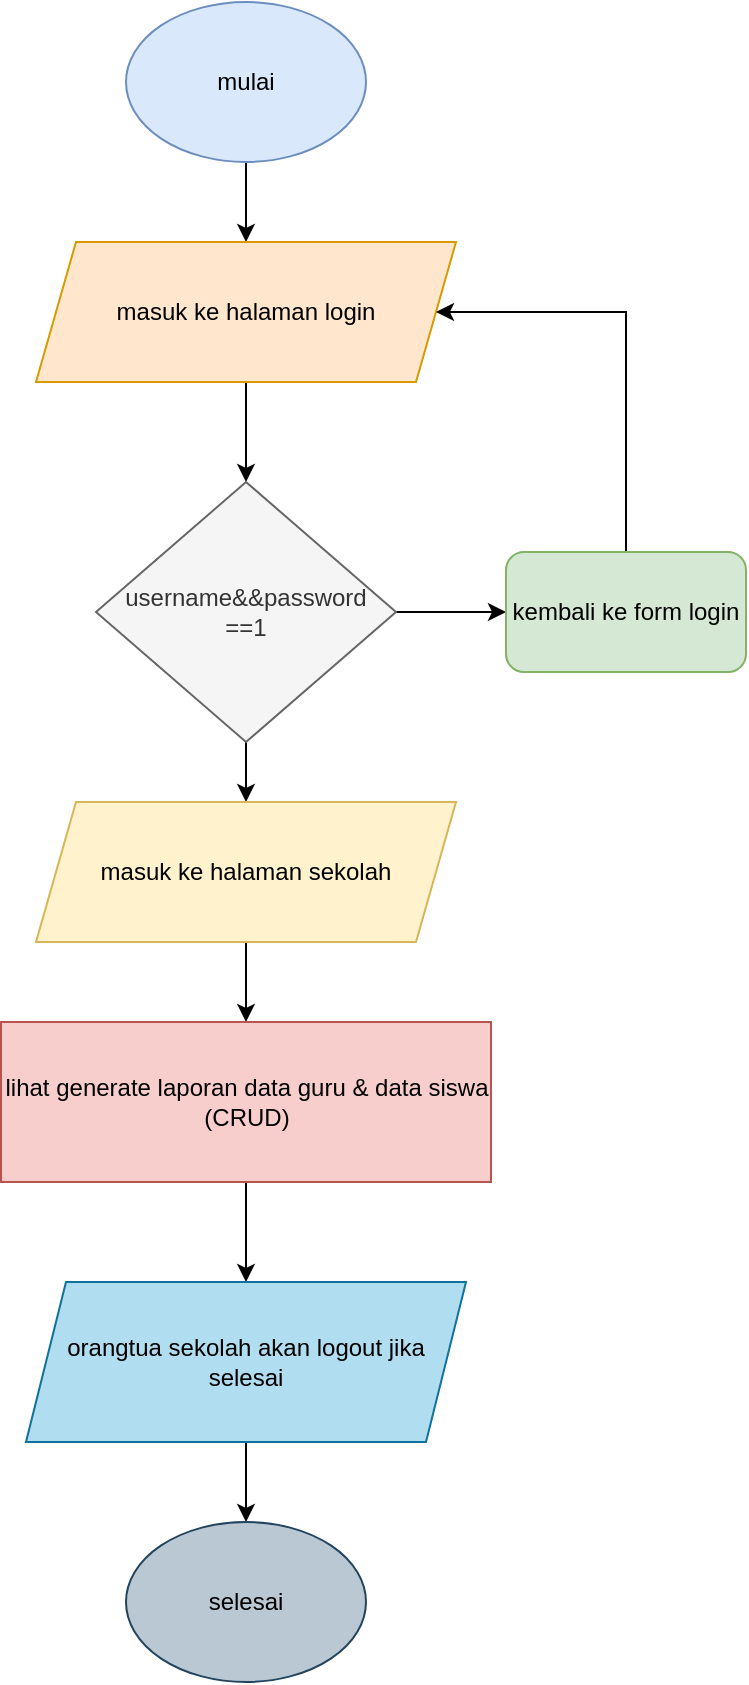 <mxfile version="13.9.9" type="device"><diagram id="WRtUbSTgNB2pbKoOCc4T" name="Page-1"><mxGraphModel dx="1086" dy="806" grid="1" gridSize="10" guides="1" tooltips="1" connect="1" arrows="1" fold="1" page="1" pageScale="1" pageWidth="700" pageHeight="1000" math="0" shadow="0"><root><mxCell id="0"/><mxCell id="1" parent="0"/><mxCell id="eCZyYoMEsL0N1sCHX40T-11" style="edgeStyle=orthogonalEdgeStyle;rounded=0;orthogonalLoop=1;jettySize=auto;html=1;exitX=0.5;exitY=1;exitDx=0;exitDy=0;entryX=0.5;entryY=0;entryDx=0;entryDy=0;" parent="1" source="eCZyYoMEsL0N1sCHX40T-1" target="eCZyYoMEsL0N1sCHX40T-2" edge="1"><mxGeometry relative="1" as="geometry"/></mxCell><mxCell id="eCZyYoMEsL0N1sCHX40T-1" value="mulai" style="ellipse;whiteSpace=wrap;html=1;fillColor=#dae8fc;strokeColor=#6c8ebf;" parent="1" vertex="1"><mxGeometry x="300" y="80" width="120" height="80" as="geometry"/></mxCell><mxCell id="eCZyYoMEsL0N1sCHX40T-12" style="edgeStyle=orthogonalEdgeStyle;rounded=0;orthogonalLoop=1;jettySize=auto;html=1;exitX=0.5;exitY=1;exitDx=0;exitDy=0;" parent="1" source="eCZyYoMEsL0N1sCHX40T-2" target="eCZyYoMEsL0N1sCHX40T-3" edge="1"><mxGeometry relative="1" as="geometry"/></mxCell><mxCell id="eCZyYoMEsL0N1sCHX40T-2" value="masuk ke halaman login" style="shape=parallelogram;perimeter=parallelogramPerimeter;whiteSpace=wrap;html=1;fixedSize=1;fillColor=#ffe6cc;strokeColor=#d79b00;" parent="1" vertex="1"><mxGeometry x="255" y="200" width="210" height="70" as="geometry"/></mxCell><mxCell id="eCZyYoMEsL0N1sCHX40T-13" style="edgeStyle=orthogonalEdgeStyle;rounded=0;orthogonalLoop=1;jettySize=auto;html=1;exitX=0.5;exitY=1;exitDx=0;exitDy=0;entryX=0.5;entryY=0;entryDx=0;entryDy=0;" parent="1" source="eCZyYoMEsL0N1sCHX40T-3" target="eCZyYoMEsL0N1sCHX40T-6" edge="1"><mxGeometry relative="1" as="geometry"/></mxCell><mxCell id="eCZyYoMEsL0N1sCHX40T-18" style="edgeStyle=orthogonalEdgeStyle;rounded=0;orthogonalLoop=1;jettySize=auto;html=1;exitX=1;exitY=0.5;exitDx=0;exitDy=0;" parent="1" source="eCZyYoMEsL0N1sCHX40T-3" target="eCZyYoMEsL0N1sCHX40T-4" edge="1"><mxGeometry relative="1" as="geometry"/></mxCell><mxCell id="eCZyYoMEsL0N1sCHX40T-3" value="username&amp;amp;&amp;amp;password&lt;br&gt;==1" style="rhombus;whiteSpace=wrap;html=1;fillColor=#f5f5f5;strokeColor=#666666;fontColor=#333333;" parent="1" vertex="1"><mxGeometry x="285" y="320" width="150" height="130" as="geometry"/></mxCell><mxCell id="eCZyYoMEsL0N1sCHX40T-19" style="edgeStyle=orthogonalEdgeStyle;rounded=0;orthogonalLoop=1;jettySize=auto;html=1;exitX=0.5;exitY=0;exitDx=0;exitDy=0;entryX=1;entryY=0.5;entryDx=0;entryDy=0;" parent="1" source="eCZyYoMEsL0N1sCHX40T-4" target="eCZyYoMEsL0N1sCHX40T-2" edge="1"><mxGeometry relative="1" as="geometry"><Array as="points"><mxPoint x="550" y="235"/></Array></mxGeometry></mxCell><mxCell id="eCZyYoMEsL0N1sCHX40T-4" value="kembali ke form login" style="rounded=1;whiteSpace=wrap;html=1;fillColor=#d5e8d4;strokeColor=#82b366;" parent="1" vertex="1"><mxGeometry x="490" y="355" width="120" height="60" as="geometry"/></mxCell><mxCell id="eCZyYoMEsL0N1sCHX40T-14" style="edgeStyle=orthogonalEdgeStyle;rounded=0;orthogonalLoop=1;jettySize=auto;html=1;exitX=0.5;exitY=1;exitDx=0;exitDy=0;entryX=0.5;entryY=0;entryDx=0;entryDy=0;" parent="1" source="eCZyYoMEsL0N1sCHX40T-6" target="eCZyYoMEsL0N1sCHX40T-7" edge="1"><mxGeometry relative="1" as="geometry"/></mxCell><mxCell id="eCZyYoMEsL0N1sCHX40T-6" value="masuk ke halaman sekolah" style="shape=parallelogram;perimeter=parallelogramPerimeter;whiteSpace=wrap;html=1;fixedSize=1;fillColor=#fff2cc;strokeColor=#d6b656;" parent="1" vertex="1"><mxGeometry x="255" y="480" width="210" height="70" as="geometry"/></mxCell><mxCell id="eCZyYoMEsL0N1sCHX40T-15" style="edgeStyle=orthogonalEdgeStyle;rounded=0;orthogonalLoop=1;jettySize=auto;html=1;exitX=0.5;exitY=1;exitDx=0;exitDy=0;entryX=0.5;entryY=0;entryDx=0;entryDy=0;entryPerimeter=0;" parent="1" source="eCZyYoMEsL0N1sCHX40T-7" edge="1"><mxGeometry relative="1" as="geometry"><mxPoint x="360" y="720" as="targetPoint"/></mxGeometry></mxCell><mxCell id="eCZyYoMEsL0N1sCHX40T-7" value="lihat generate laporan data guru &amp;amp; data siswa (CRUD)" style="rounded=0;whiteSpace=wrap;html=1;fillColor=#f8cecc;strokeColor=#b85450;" parent="1" vertex="1"><mxGeometry x="237.5" y="590" width="245" height="80" as="geometry"/></mxCell><mxCell id="eCZyYoMEsL0N1sCHX40T-17" style="edgeStyle=orthogonalEdgeStyle;rounded=0;orthogonalLoop=1;jettySize=auto;html=1;exitX=0.5;exitY=1;exitDx=0;exitDy=0;entryX=0.5;entryY=0;entryDx=0;entryDy=0;" parent="1" source="eCZyYoMEsL0N1sCHX40T-9" target="eCZyYoMEsL0N1sCHX40T-10" edge="1"><mxGeometry relative="1" as="geometry"/></mxCell><mxCell id="eCZyYoMEsL0N1sCHX40T-9" value="orangtua sekolah akan logout jika selesai" style="shape=parallelogram;perimeter=parallelogramPerimeter;whiteSpace=wrap;html=1;fixedSize=1;fillColor=#b1ddf0;strokeColor=#10739e;" parent="1" vertex="1"><mxGeometry x="250" y="720" width="220" height="80" as="geometry"/></mxCell><mxCell id="eCZyYoMEsL0N1sCHX40T-10" value="selesai" style="ellipse;whiteSpace=wrap;html=1;fillColor=#bac8d3;strokeColor=#23445d;" parent="1" vertex="1"><mxGeometry x="300" y="840" width="120" height="80" as="geometry"/></mxCell></root></mxGraphModel></diagram></mxfile>